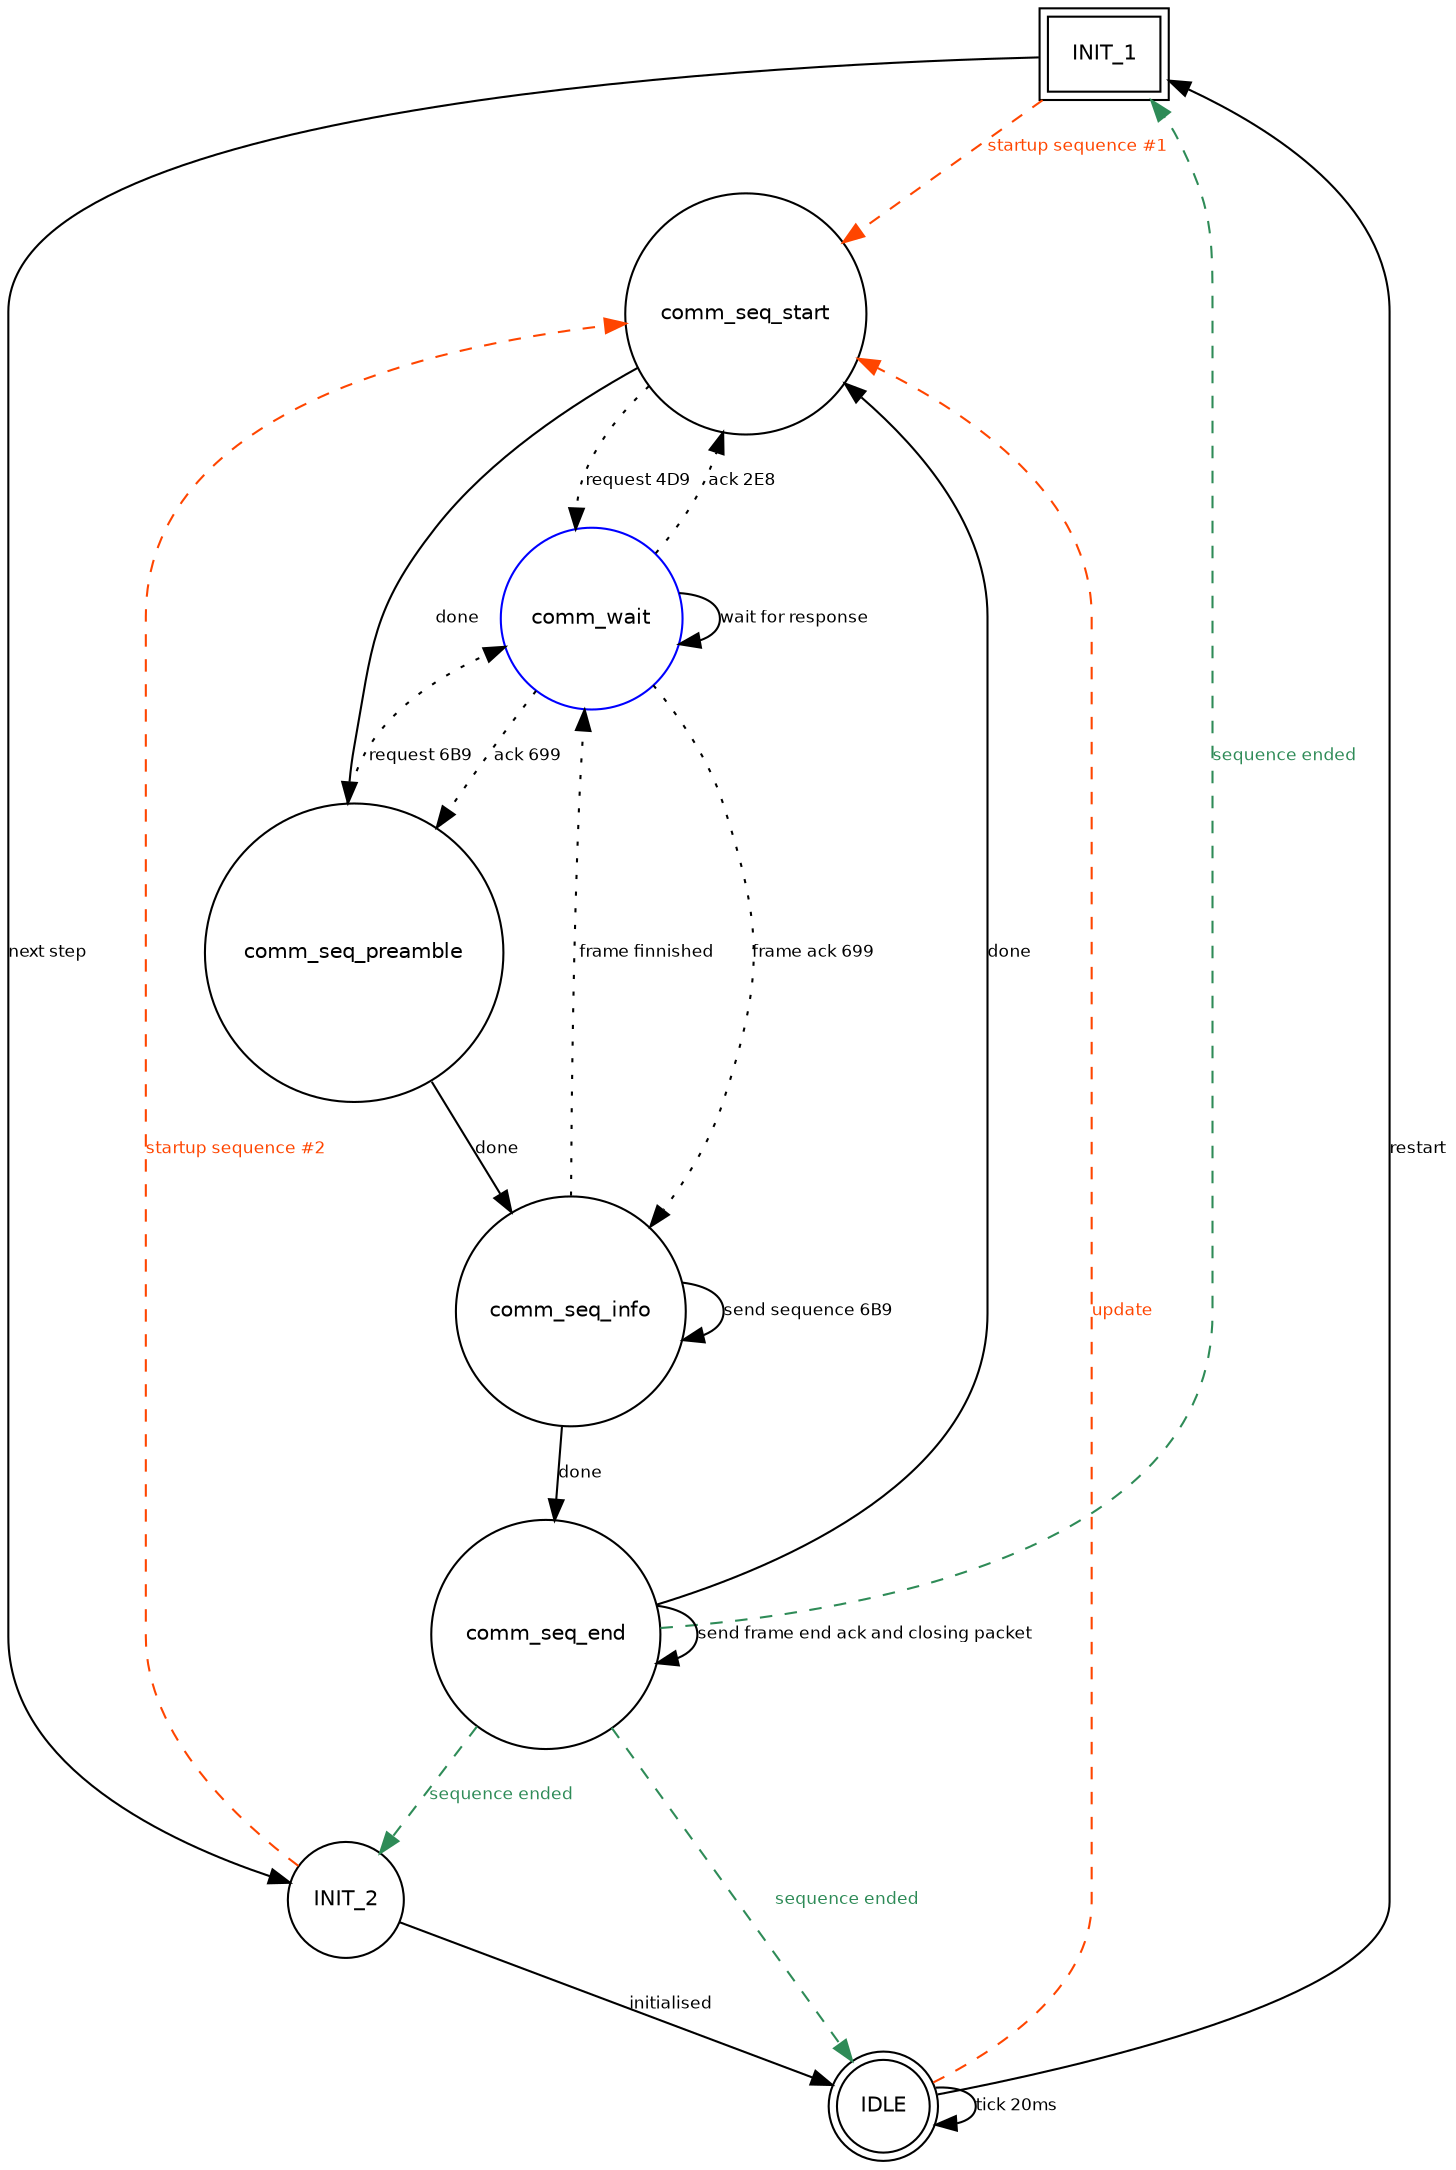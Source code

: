 digraph comm_ic_fsm {
    node [shape=circle, fontname="Helvetica", fontsize=10.0];
    edge [fontname="Helvetica", fontsize=8.0];

    INIT_1 [shape=box, peripheries=2];
    INIT_1 -> comm_seq_start [label="startup sequence #1", style=dashed, color=orangered, fontcolor=orangered];
    INIT_1 -> INIT_2 [label="next step"];

    INIT_2 -> comm_seq_start [label="startup sequence #2", style=dashed, color=orangered, fontcolor=orangered];
    INIT_2 -> IDLE [label="initialised"]

    IDLE [peripheries=2, fillcolor=lightgrey];
    IDLE -> IDLE [label="tick 20ms"];
    IDLE -> comm_seq_start [label="update", style=dashed, color=orangered, fontcolor=orangered];
    IDLE -> INIT_1 [label="restart"];

    comm_wait [color=blue];
    comm_wait -> comm_wait [label="wait for response"];
    comm_wait -> comm_seq_start [label="ack 2E8", style=dotted];
    comm_wait -> comm_seq_preamble [label="ack 699", style=dotted];
    comm_wait -> comm_seq_info [label="frame ack 699", style=dotted];

    comm_seq_start -> comm_seq_preamble [label="done"];
    comm_seq_start -> comm_wait [label="request 4D9", style=dotted];

    comm_seq_preamble -> comm_seq_info [label="done"];
    comm_seq_preamble -> comm_wait [label="request 6B9", style=dotted];

    comm_seq_info -> comm_seq_info [label="send sequence 6B9"];
    comm_seq_info -> comm_wait [label="frame finnished", style=dotted];
    comm_seq_info -> comm_seq_end [label="done"];

    comm_seq_end -> comm_seq_end [label="send frame end ack and closing packet"];
    comm_seq_end -> INIT_1 [label="sequence ended", style=dashed, color=seagreen, fontcolor=seagreen];
    comm_seq_end -> INIT_2 [label="sequence ended", style=dashed, color=seagreen, fontcolor=seagreen];
    comm_seq_end -> IDLE [label="sequence ended", style=dashed, color=seagreen, fontcolor=seagreen];
    comm_seq_end -> comm_seq_start [label="done"];
}
